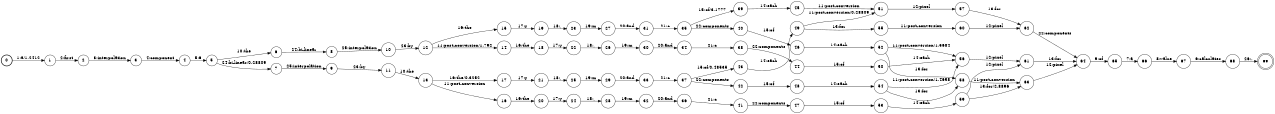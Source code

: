 digraph FST {
rankdir = LR;
size = "8.5,11";
label = "";
center = 1;
orientation = Portrait;
ranksep = "0.4";
nodesep = "0.25";
0 [label = "0", shape = circle, style = bold, fontsize = 14]
	0 -> 1 [label = "1:a/1.2412", fontsize = 14];
1 [label = "1", shape = circle, style = solid, fontsize = 14]
	1 -> 2 [label = "2:first", fontsize = 14];
2 [label = "2", shape = circle, style = solid, fontsize = 14]
	2 -> 3 [label = "3:interpolation", fontsize = 14];
3 [label = "3", shape = circle, style = solid, fontsize = 14]
	3 -> 4 [label = "4:component", fontsize = 14];
4 [label = "4", shape = circle, style = solid, fontsize = 14]
	4 -> 5 [label = "5:6", fontsize = 14];
5 [label = "5", shape = circle, style = solid, fontsize = 14]
	5 -> 6 [label = "10:the", fontsize = 14];
	5 -> 7 [label = "24:bi-linear/0.28809", fontsize = 14];
6 [label = "6", shape = circle, style = solid, fontsize = 14]
	6 -> 8 [label = "24:bi-linear", fontsize = 14];
7 [label = "7", shape = circle, style = solid, fontsize = 14]
	7 -> 9 [label = "25:interpolation", fontsize = 14];
8 [label = "8", shape = circle, style = solid, fontsize = 14]
	8 -> 10 [label = "25:interpolation", fontsize = 14];
9 [label = "9", shape = circle, style = solid, fontsize = 14]
	9 -> 11 [label = "23:by", fontsize = 14];
10 [label = "10", shape = circle, style = solid, fontsize = 14]
	10 -> 12 [label = "23:by", fontsize = 14];
11 [label = "11", shape = circle, style = solid, fontsize = 14]
	11 -> 13 [label = "10:the", fontsize = 14];
12 [label = "12", shape = circle, style = solid, fontsize = 14]
	12 -> 15 [label = "16:the", fontsize = 14];
	12 -> 14 [label = "11:post-conversion/1.792", fontsize = 14];
13 [label = "13", shape = circle, style = solid, fontsize = 14]
	13 -> 17 [label = "16:the/0.3252", fontsize = 14];
	13 -> 16 [label = "11:post-conversion", fontsize = 14];
14 [label = "14", shape = circle, style = solid, fontsize = 14]
	14 -> 18 [label = "16:the", fontsize = 14];
15 [label = "15", shape = circle, style = solid, fontsize = 14]
	15 -> 19 [label = "17:y", fontsize = 14];
16 [label = "16", shape = circle, style = solid, fontsize = 14]
	16 -> 20 [label = "16:the", fontsize = 14];
17 [label = "17", shape = circle, style = solid, fontsize = 14]
	17 -> 21 [label = "17:y", fontsize = 14];
18 [label = "18", shape = circle, style = solid, fontsize = 14]
	18 -> 22 [label = "17:y", fontsize = 14];
19 [label = "19", shape = circle, style = solid, fontsize = 14]
	19 -> 23 [label = "18:,", fontsize = 14];
20 [label = "20", shape = circle, style = solid, fontsize = 14]
	20 -> 24 [label = "17:y", fontsize = 14];
21 [label = "21", shape = circle, style = solid, fontsize = 14]
	21 -> 25 [label = "18:,", fontsize = 14];
22 [label = "22", shape = circle, style = solid, fontsize = 14]
	22 -> 26 [label = "18:,", fontsize = 14];
23 [label = "23", shape = circle, style = solid, fontsize = 14]
	23 -> 27 [label = "19:m", fontsize = 14];
24 [label = "24", shape = circle, style = solid, fontsize = 14]
	24 -> 28 [label = "18:,", fontsize = 14];
25 [label = "25", shape = circle, style = solid, fontsize = 14]
	25 -> 29 [label = "19:m", fontsize = 14];
26 [label = "26", shape = circle, style = solid, fontsize = 14]
	26 -> 30 [label = "19:m", fontsize = 14];
27 [label = "27", shape = circle, style = solid, fontsize = 14]
	27 -> 31 [label = "20:and", fontsize = 14];
28 [label = "28", shape = circle, style = solid, fontsize = 14]
	28 -> 32 [label = "19:m", fontsize = 14];
29 [label = "29", shape = circle, style = solid, fontsize = 14]
	29 -> 33 [label = "20:and", fontsize = 14];
30 [label = "30", shape = circle, style = solid, fontsize = 14]
	30 -> 34 [label = "20:and", fontsize = 14];
31 [label = "31", shape = circle, style = solid, fontsize = 14]
	31 -> 35 [label = "21:c", fontsize = 14];
32 [label = "32", shape = circle, style = solid, fontsize = 14]
	32 -> 36 [label = "20:and", fontsize = 14];
33 [label = "33", shape = circle, style = solid, fontsize = 14]
	33 -> 37 [label = "21:c", fontsize = 14];
34 [label = "34", shape = circle, style = solid, fontsize = 14]
	34 -> 38 [label = "21:c", fontsize = 14];
35 [label = "35", shape = circle, style = solid, fontsize = 14]
	35 -> 39 [label = "15:of/3.1777", fontsize = 14];
	35 -> 40 [label = "22:components", fontsize = 14];
36 [label = "36", shape = circle, style = solid, fontsize = 14]
	36 -> 41 [label = "21:c", fontsize = 14];
37 [label = "37", shape = circle, style = solid, fontsize = 14]
	37 -> 43 [label = "15:of/0.48535", fontsize = 14];
	37 -> 42 [label = "22:components", fontsize = 14];
38 [label = "38", shape = circle, style = solid, fontsize = 14]
	38 -> 44 [label = "22:components", fontsize = 14];
39 [label = "39", shape = circle, style = solid, fontsize = 14]
	39 -> 45 [label = "14:each", fontsize = 14];
40 [label = "40", shape = circle, style = solid, fontsize = 14]
	40 -> 46 [label = "15:of", fontsize = 14];
41 [label = "41", shape = circle, style = solid, fontsize = 14]
	41 -> 47 [label = "22:components", fontsize = 14];
42 [label = "42", shape = circle, style = solid, fontsize = 14]
	42 -> 48 [label = "15:of", fontsize = 14];
43 [label = "43", shape = circle, style = solid, fontsize = 14]
	43 -> 49 [label = "14:each", fontsize = 14];
44 [label = "44", shape = circle, style = solid, fontsize = 14]
	44 -> 50 [label = "15:of", fontsize = 14];
45 [label = "45", shape = circle, style = solid, fontsize = 14]
	45 -> 51 [label = "11:post-conversion", fontsize = 14];
46 [label = "46", shape = circle, style = solid, fontsize = 14]
	46 -> 52 [label = "14:each", fontsize = 14];
47 [label = "47", shape = circle, style = solid, fontsize = 14]
	47 -> 53 [label = "15:of", fontsize = 14];
48 [label = "48", shape = circle, style = solid, fontsize = 14]
	48 -> 54 [label = "14:each", fontsize = 14];
49 [label = "49", shape = circle, style = solid, fontsize = 14]
	49 -> 51 [label = "11:post-conversion/0.28809", fontsize = 14];
	49 -> 55 [label = "13:for", fontsize = 14];
50 [label = "50", shape = circle, style = solid, fontsize = 14]
	50 -> 56 [label = "14:each", fontsize = 14];
51 [label = "51", shape = circle, style = solid, fontsize = 14]
	51 -> 57 [label = "12:pixel", fontsize = 14];
52 [label = "52", shape = circle, style = solid, fontsize = 14]
	52 -> 56 [label = "11:post-conversion/1.5684", fontsize = 14];
	52 -> 58 [label = "13:for", fontsize = 14];
53 [label = "53", shape = circle, style = solid, fontsize = 14]
	53 -> 59 [label = "14:each", fontsize = 14];
54 [label = "54", shape = circle, style = solid, fontsize = 14]
	54 -> 56 [label = "11:post-conversion/1.4658", fontsize = 14];
	54 -> 58 [label = "13:for", fontsize = 14];
55 [label = "55", shape = circle, style = solid, fontsize = 14]
	55 -> 60 [label = "11:post-conversion", fontsize = 14];
56 [label = "56", shape = circle, style = solid, fontsize = 14]
	56 -> 61 [label = "12:pixel", fontsize = 14];
57 [label = "57", shape = circle, style = solid, fontsize = 14]
	57 -> 62 [label = "13:for", fontsize = 14];
58 [label = "58", shape = circle, style = solid, fontsize = 14]
	58 -> 63 [label = "11:post-conversion", fontsize = 14];
59 [label = "59", shape = circle, style = solid, fontsize = 14]
	59 -> 61 [label = "12:pixel", fontsize = 14];
	59 -> 63 [label = "13:for/2.8896", fontsize = 14];
60 [label = "60", shape = circle, style = solid, fontsize = 14]
	60 -> 62 [label = "12:pixel", fontsize = 14];
61 [label = "61", shape = circle, style = solid, fontsize = 14]
	61 -> 64 [label = "13:for", fontsize = 14];
62 [label = "62", shape = circle, style = solid, fontsize = 14]
	62 -> 64 [label = "22:components", fontsize = 14];
63 [label = "63", shape = circle, style = solid, fontsize = 14]
	63 -> 64 [label = "12:pixel", fontsize = 14];
64 [label = "64", shape = circle, style = solid, fontsize = 14]
	64 -> 65 [label = "9:of", fontsize = 14];
65 [label = "65", shape = circle, style = solid, fontsize = 14]
	65 -> 66 [label = "7:a", fontsize = 14];
66 [label = "66", shape = circle, style = solid, fontsize = 14]
	66 -> 67 [label = "8:value", fontsize = 14];
67 [label = "67", shape = circle, style = solid, fontsize = 14]
	67 -> 68 [label = "6:calculates", fontsize = 14];
68 [label = "68", shape = circle, style = solid, fontsize = 14]
	68 -> 69 [label = "26:.", fontsize = 14];
69 [label = "69", shape = doublecircle, style = solid, fontsize = 14]
}
